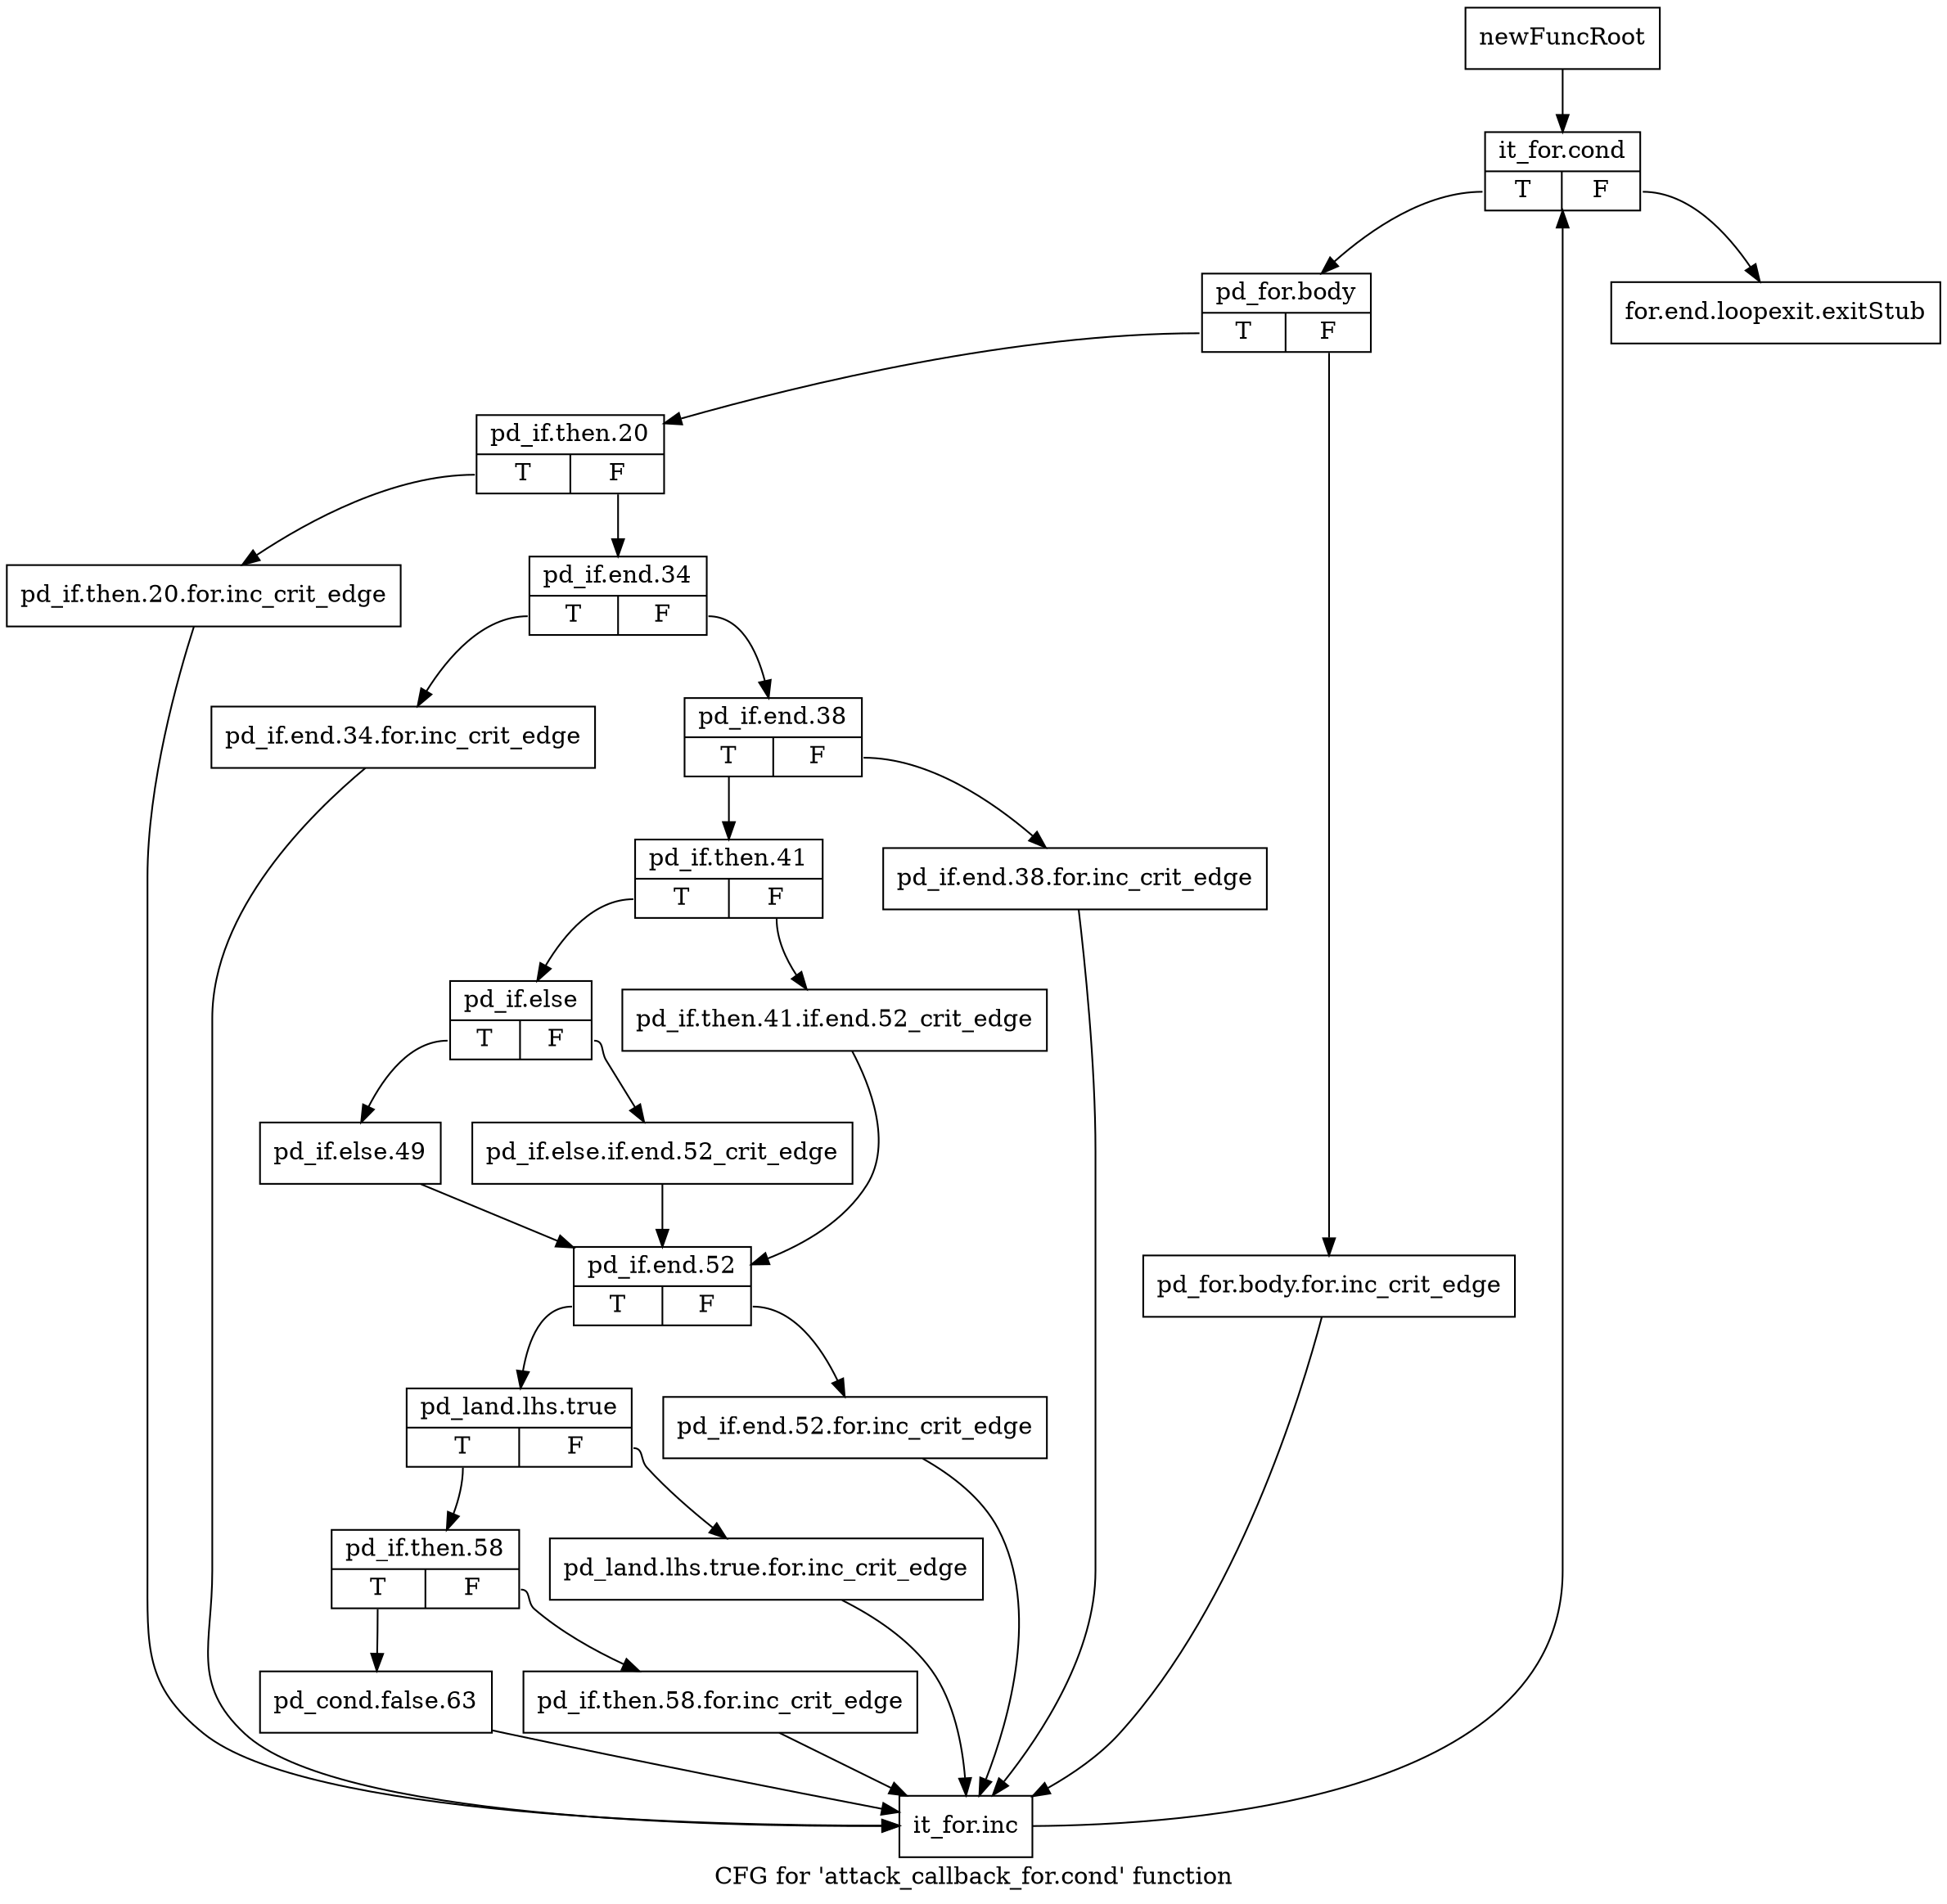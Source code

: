 digraph "CFG for 'attack_callback_for.cond' function" {
	label="CFG for 'attack_callback_for.cond' function";

	Node0x46fdf00 [shape=record,label="{newFuncRoot}"];
	Node0x46fdf00 -> Node0x46fdfa0;
	Node0x46fdf50 [shape=record,label="{for.end.loopexit.exitStub}"];
	Node0x46fdfa0 [shape=record,label="{it_for.cond|{<s0>T|<s1>F}}"];
	Node0x46fdfa0:s0 -> Node0x46fdff0;
	Node0x46fdfa0:s1 -> Node0x46fdf50;
	Node0x46fdff0 [shape=record,label="{pd_for.body|{<s0>T|<s1>F}}"];
	Node0x46fdff0:s0 -> Node0x46fe090;
	Node0x46fdff0:s1 -> Node0x46fe040;
	Node0x46fe040 [shape=record,label="{pd_for.body.for.inc_crit_edge}"];
	Node0x46fe040 -> Node0x46fe630;
	Node0x46fe090 [shape=record,label="{pd_if.then.20|{<s0>T|<s1>F}}"];
	Node0x46fe090:s0 -> Node0x46fe5e0;
	Node0x46fe090:s1 -> Node0x46fe0e0;
	Node0x46fe0e0 [shape=record,label="{pd_if.end.34|{<s0>T|<s1>F}}"];
	Node0x46fe0e0:s0 -> Node0x46fe590;
	Node0x46fe0e0:s1 -> Node0x46fe130;
	Node0x46fe130 [shape=record,label="{pd_if.end.38|{<s0>T|<s1>F}}"];
	Node0x46fe130:s0 -> Node0x46fe1d0;
	Node0x46fe130:s1 -> Node0x46fe180;
	Node0x46fe180 [shape=record,label="{pd_if.end.38.for.inc_crit_edge}"];
	Node0x46fe180 -> Node0x46fe630;
	Node0x46fe1d0 [shape=record,label="{pd_if.then.41|{<s0>T|<s1>F}}"];
	Node0x46fe1d0:s0 -> Node0x46fe270;
	Node0x46fe1d0:s1 -> Node0x46fe220;
	Node0x46fe220 [shape=record,label="{pd_if.then.41.if.end.52_crit_edge}"];
	Node0x46fe220 -> Node0x46fe360;
	Node0x46fe270 [shape=record,label="{pd_if.else|{<s0>T|<s1>F}}"];
	Node0x46fe270:s0 -> Node0x46fe310;
	Node0x46fe270:s1 -> Node0x46fe2c0;
	Node0x46fe2c0 [shape=record,label="{pd_if.else.if.end.52_crit_edge}"];
	Node0x46fe2c0 -> Node0x46fe360;
	Node0x46fe310 [shape=record,label="{pd_if.else.49}"];
	Node0x46fe310 -> Node0x46fe360;
	Node0x46fe360 [shape=record,label="{pd_if.end.52|{<s0>T|<s1>F}}"];
	Node0x46fe360:s0 -> Node0x46fe400;
	Node0x46fe360:s1 -> Node0x46fe3b0;
	Node0x46fe3b0 [shape=record,label="{pd_if.end.52.for.inc_crit_edge}"];
	Node0x46fe3b0 -> Node0x46fe630;
	Node0x46fe400 [shape=record,label="{pd_land.lhs.true|{<s0>T|<s1>F}}"];
	Node0x46fe400:s0 -> Node0x46fe4a0;
	Node0x46fe400:s1 -> Node0x46fe450;
	Node0x46fe450 [shape=record,label="{pd_land.lhs.true.for.inc_crit_edge}"];
	Node0x46fe450 -> Node0x46fe630;
	Node0x46fe4a0 [shape=record,label="{pd_if.then.58|{<s0>T|<s1>F}}"];
	Node0x46fe4a0:s0 -> Node0x46fe540;
	Node0x46fe4a0:s1 -> Node0x46fe4f0;
	Node0x46fe4f0 [shape=record,label="{pd_if.then.58.for.inc_crit_edge}"];
	Node0x46fe4f0 -> Node0x46fe630;
	Node0x46fe540 [shape=record,label="{pd_cond.false.63}"];
	Node0x46fe540 -> Node0x46fe630;
	Node0x46fe590 [shape=record,label="{pd_if.end.34.for.inc_crit_edge}"];
	Node0x46fe590 -> Node0x46fe630;
	Node0x46fe5e0 [shape=record,label="{pd_if.then.20.for.inc_crit_edge}"];
	Node0x46fe5e0 -> Node0x46fe630;
	Node0x46fe630 [shape=record,label="{it_for.inc}"];
	Node0x46fe630 -> Node0x46fdfa0;
}
